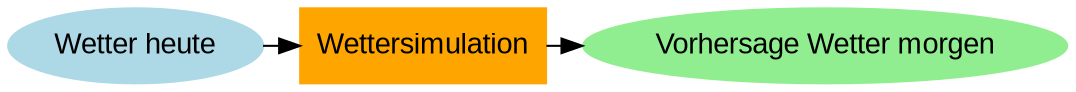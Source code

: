 digraph R {
  { rank=same "Eingabe" "Algorithmus" "Ausgabe" }
  "Eingabe"[color="lightblue",style="filled",label="Wetter heute",fontname="Arial"]
  "Algorithmus"[color="orange",style="filled",shape="box",label="Wettersimulation",fontname="Arial"]
  "Ausgabe"[color="lightgreen",style="filled",label="Vorhersage Wetter morgen",fontname="Arial"]
  "Eingabe"->"Algorithmus"->"Ausgabe"
}
